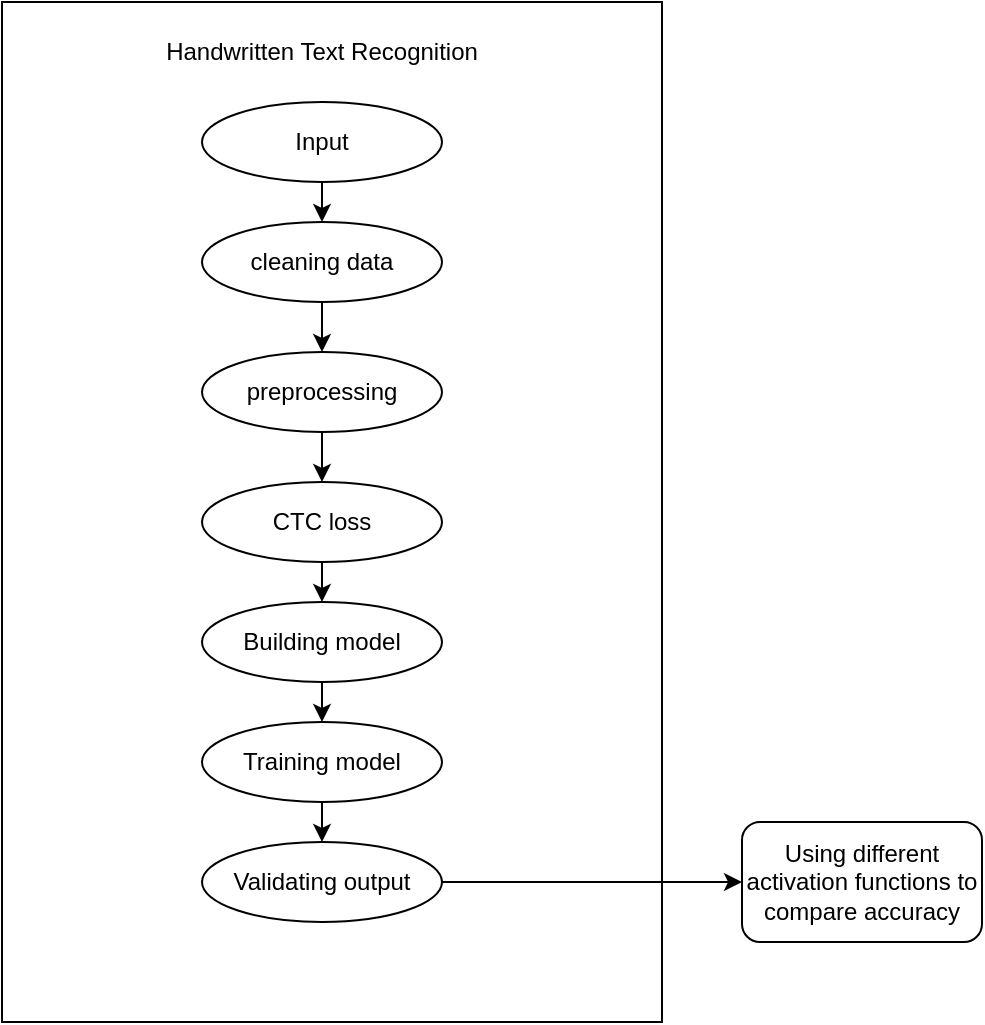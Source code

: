 <mxfile version="17.2.4" type="device"><diagram id="3ZKPKFHmOX29vpauaBsX" name="Page-1"><mxGraphModel dx="946" dy="618" grid="1" gridSize="10" guides="1" tooltips="1" connect="1" arrows="1" fold="1" page="1" pageScale="1" pageWidth="1100" pageHeight="850" math="0" shadow="0"><root><mxCell id="0"/><mxCell id="1" parent="0"/><mxCell id="38Cc2nVtu8ey1epM4Zpt-2" value="" style="rounded=0;whiteSpace=wrap;html=1;rotation=-90;" vertex="1" parent="1"><mxGeometry x="210" y="150" width="510" height="330" as="geometry"/></mxCell><mxCell id="38Cc2nVtu8ey1epM4Zpt-3" value="Input" style="ellipse;whiteSpace=wrap;html=1;" vertex="1" parent="1"><mxGeometry x="400" y="110" width="120" height="40" as="geometry"/></mxCell><mxCell id="38Cc2nVtu8ey1epM4Zpt-5" value="cleaning data" style="ellipse;whiteSpace=wrap;html=1;" vertex="1" parent="1"><mxGeometry x="400" y="170" width="120" height="40" as="geometry"/></mxCell><mxCell id="38Cc2nVtu8ey1epM4Zpt-6" value="preprocessing" style="ellipse;whiteSpace=wrap;html=1;" vertex="1" parent="1"><mxGeometry x="400" y="235" width="120" height="40" as="geometry"/></mxCell><mxCell id="38Cc2nVtu8ey1epM4Zpt-7" value="CTC loss" style="ellipse;whiteSpace=wrap;html=1;" vertex="1" parent="1"><mxGeometry x="400" y="300" width="120" height="40" as="geometry"/></mxCell><mxCell id="38Cc2nVtu8ey1epM4Zpt-9" value="" style="endArrow=classic;html=1;rounded=0;exitX=0.5;exitY=1;exitDx=0;exitDy=0;" edge="1" parent="1" source="38Cc2nVtu8ey1epM4Zpt-3" target="38Cc2nVtu8ey1epM4Zpt-5"><mxGeometry width="50" height="50" relative="1" as="geometry"><mxPoint x="460" y="320" as="sourcePoint"/><mxPoint x="510" y="270" as="targetPoint"/></mxGeometry></mxCell><mxCell id="38Cc2nVtu8ey1epM4Zpt-10" value="Building model" style="ellipse;whiteSpace=wrap;html=1;" vertex="1" parent="1"><mxGeometry x="400" y="360" width="120" height="40" as="geometry"/></mxCell><mxCell id="38Cc2nVtu8ey1epM4Zpt-11" value="Training model" style="ellipse;whiteSpace=wrap;html=1;" vertex="1" parent="1"><mxGeometry x="400" y="420" width="120" height="40" as="geometry"/></mxCell><mxCell id="38Cc2nVtu8ey1epM4Zpt-13" value="Validating output" style="ellipse;whiteSpace=wrap;html=1;" vertex="1" parent="1"><mxGeometry x="400" y="480" width="120" height="40" as="geometry"/></mxCell><mxCell id="38Cc2nVtu8ey1epM4Zpt-16" value="" style="endArrow=classic;html=1;rounded=0;exitX=0.5;exitY=1;exitDx=0;exitDy=0;entryX=0.5;entryY=0;entryDx=0;entryDy=0;" edge="1" parent="1" source="38Cc2nVtu8ey1epM4Zpt-5" target="38Cc2nVtu8ey1epM4Zpt-6"><mxGeometry width="50" height="50" relative="1" as="geometry"><mxPoint x="460" y="320" as="sourcePoint"/><mxPoint x="510" y="270" as="targetPoint"/></mxGeometry></mxCell><mxCell id="38Cc2nVtu8ey1epM4Zpt-17" value="" style="endArrow=classic;html=1;rounded=0;entryX=0.5;entryY=0;entryDx=0;entryDy=0;exitX=0.5;exitY=1;exitDx=0;exitDy=0;" edge="1" parent="1" source="38Cc2nVtu8ey1epM4Zpt-6" target="38Cc2nVtu8ey1epM4Zpt-7"><mxGeometry width="50" height="50" relative="1" as="geometry"><mxPoint x="460" y="320" as="sourcePoint"/><mxPoint x="510" y="270" as="targetPoint"/></mxGeometry></mxCell><mxCell id="38Cc2nVtu8ey1epM4Zpt-18" value="" style="endArrow=classic;html=1;rounded=0;exitX=0.5;exitY=1;exitDx=0;exitDy=0;" edge="1" parent="1" source="38Cc2nVtu8ey1epM4Zpt-7" target="38Cc2nVtu8ey1epM4Zpt-10"><mxGeometry width="50" height="50" relative="1" as="geometry"><mxPoint x="460" y="320" as="sourcePoint"/><mxPoint x="510" y="270" as="targetPoint"/></mxGeometry></mxCell><mxCell id="38Cc2nVtu8ey1epM4Zpt-19" value="" style="endArrow=classic;html=1;rounded=0;exitX=0.5;exitY=1;exitDx=0;exitDy=0;entryX=0.5;entryY=0;entryDx=0;entryDy=0;" edge="1" parent="1" source="38Cc2nVtu8ey1epM4Zpt-10" target="38Cc2nVtu8ey1epM4Zpt-11"><mxGeometry width="50" height="50" relative="1" as="geometry"><mxPoint x="460" y="320" as="sourcePoint"/><mxPoint x="510" y="270" as="targetPoint"/></mxGeometry></mxCell><mxCell id="38Cc2nVtu8ey1epM4Zpt-20" value="" style="endArrow=classic;html=1;rounded=0;exitX=0.5;exitY=1;exitDx=0;exitDy=0;entryX=0.5;entryY=0;entryDx=0;entryDy=0;" edge="1" parent="1" source="38Cc2nVtu8ey1epM4Zpt-11" target="38Cc2nVtu8ey1epM4Zpt-13"><mxGeometry width="50" height="50" relative="1" as="geometry"><mxPoint x="460" y="320" as="sourcePoint"/><mxPoint x="510" y="270" as="targetPoint"/></mxGeometry></mxCell><mxCell id="38Cc2nVtu8ey1epM4Zpt-21" value="Handwritten Text Recognition" style="text;html=1;strokeColor=none;fillColor=none;align=center;verticalAlign=middle;whiteSpace=wrap;rounded=0;" vertex="1" parent="1"><mxGeometry x="365" y="70" width="190" height="30" as="geometry"/></mxCell><mxCell id="38Cc2nVtu8ey1epM4Zpt-22" value="" style="endArrow=classic;html=1;rounded=0;exitX=1;exitY=0.5;exitDx=0;exitDy=0;" edge="1" parent="1" source="38Cc2nVtu8ey1epM4Zpt-13"><mxGeometry width="50" height="50" relative="1" as="geometry"><mxPoint x="460" y="480" as="sourcePoint"/><mxPoint x="670" y="500" as="targetPoint"/></mxGeometry></mxCell><mxCell id="38Cc2nVtu8ey1epM4Zpt-23" value="Using different activation functions to compare accuracy" style="rounded=1;whiteSpace=wrap;html=1;" vertex="1" parent="1"><mxGeometry x="670" y="470" width="120" height="60" as="geometry"/></mxCell></root></mxGraphModel></diagram></mxfile>